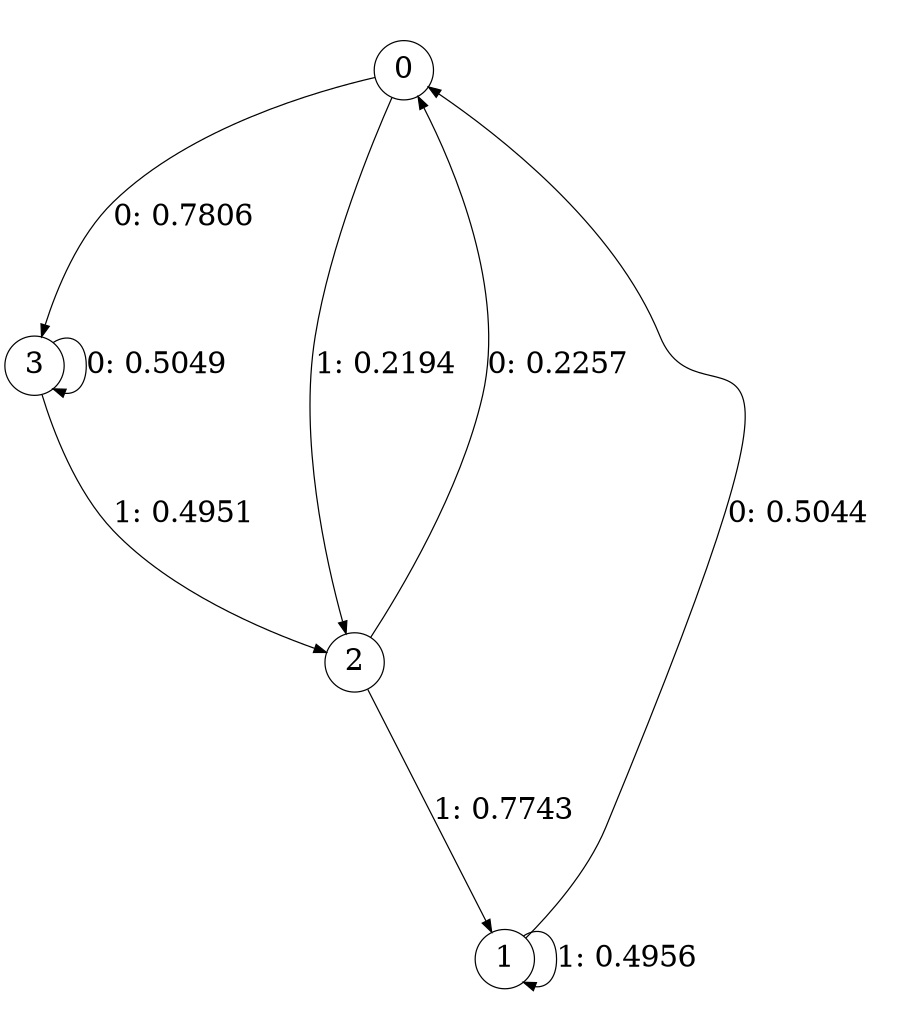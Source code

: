 digraph "ch19concat_phase3_L2" {
size = "6,8.5";
ratio = "fill";
node [shape = circle];
node [fontsize = 24];
edge [fontsize = 24];
0 -> 3 [label = "0: 0.7806   "];
0 -> 2 [label = "1: 0.2194   "];
1 -> 0 [label = "0: 0.5044   "];
1 -> 1 [label = "1: 0.4956   "];
2 -> 0 [label = "0: 0.2257   "];
2 -> 1 [label = "1: 0.7743   "];
3 -> 3 [label = "0: 0.5049   "];
3 -> 2 [label = "1: 0.4951   "];
}